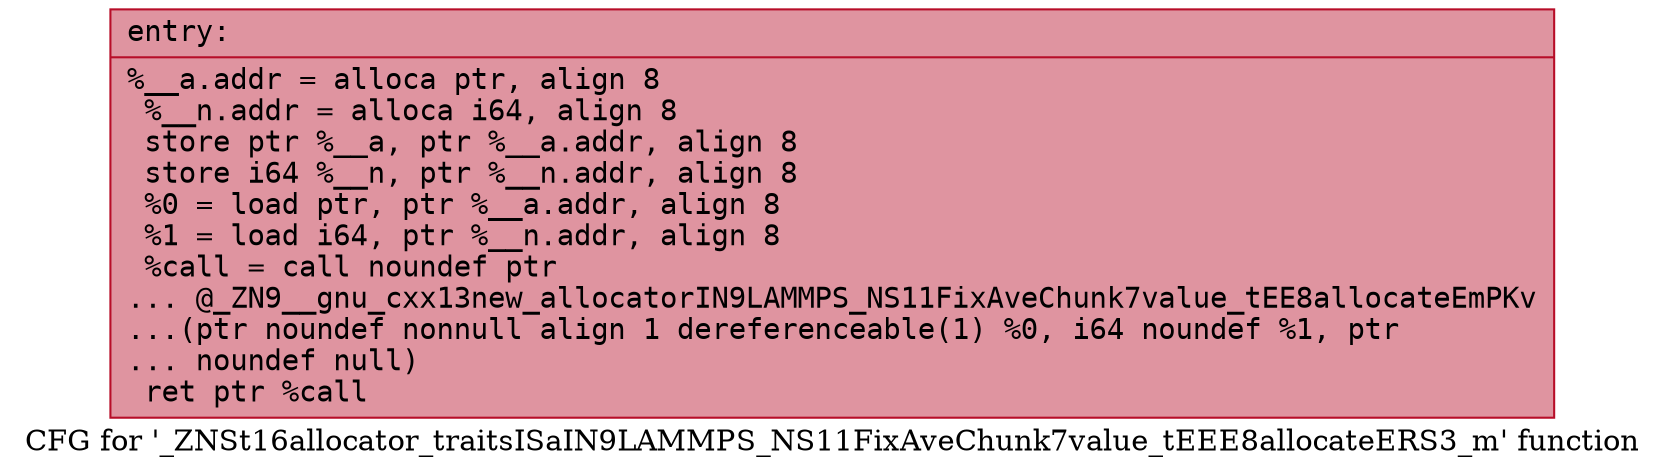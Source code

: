 digraph "CFG for '_ZNSt16allocator_traitsISaIN9LAMMPS_NS11FixAveChunk7value_tEEE8allocateERS3_m' function" {
	label="CFG for '_ZNSt16allocator_traitsISaIN9LAMMPS_NS11FixAveChunk7value_tEEE8allocateERS3_m' function";

	Node0x5612895a7580 [shape=record,color="#b70d28ff", style=filled, fillcolor="#b70d2870" fontname="Courier",label="{entry:\l|  %__a.addr = alloca ptr, align 8\l  %__n.addr = alloca i64, align 8\l  store ptr %__a, ptr %__a.addr, align 8\l  store i64 %__n, ptr %__n.addr, align 8\l  %0 = load ptr, ptr %__a.addr, align 8\l  %1 = load i64, ptr %__n.addr, align 8\l  %call = call noundef ptr\l... @_ZN9__gnu_cxx13new_allocatorIN9LAMMPS_NS11FixAveChunk7value_tEE8allocateEmPKv\l...(ptr noundef nonnull align 1 dereferenceable(1) %0, i64 noundef %1, ptr\l... noundef null)\l  ret ptr %call\l}"];
}
